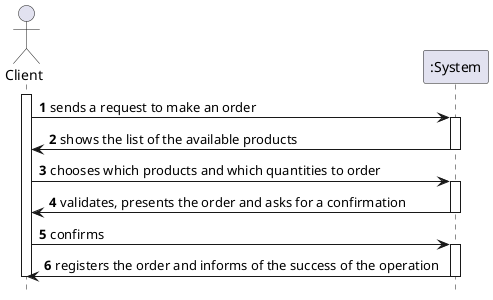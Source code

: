 @startuml
autonumber
hide footbox

actor "Client" as CL
participant ":System" as SYST

activate CL

CL -> SYST : sends a request to make an order
activate SYST
SYST -> CL : shows the list of the available products
deactivate SYST

CL -> SYST : chooses which products and which quantities to order
activate SYST
SYST -> CL : validates, presents the order and asks for a confirmation
deactivate SYST

CL -> SYST : confirms
activate SYST
SYST -> CL : registers the order and informs of the success of the operation
deactivate SYST

deactivate CL

@enduml